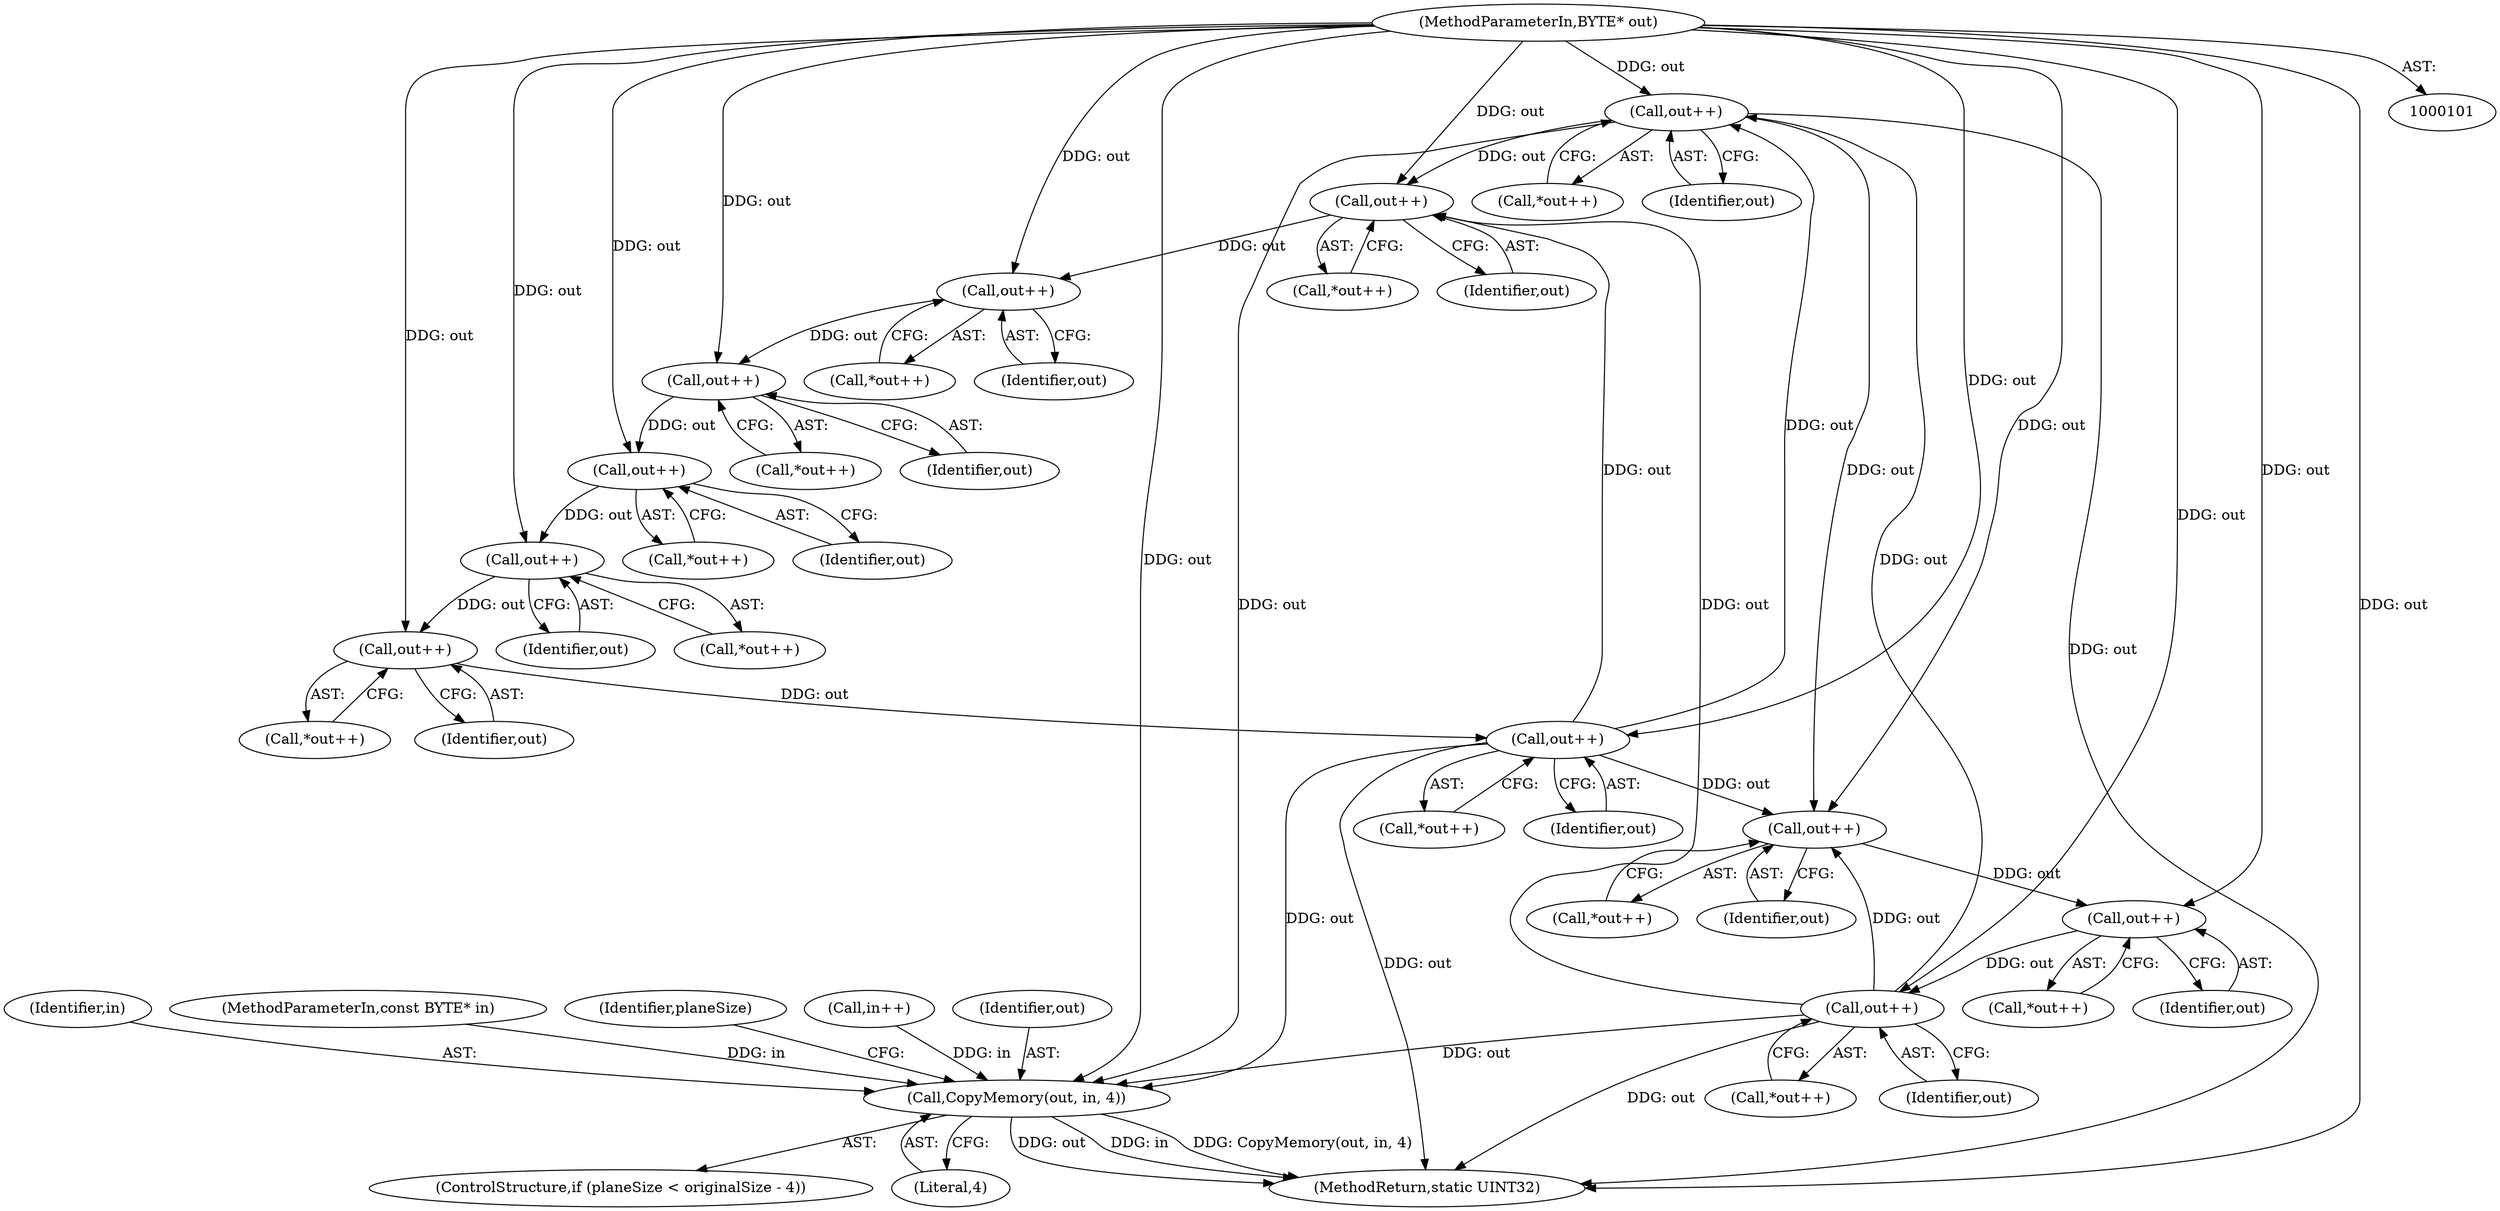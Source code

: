 digraph "0_FreeRDP_d1112c279bd1a327e8e4d0b5f371458bf2579659_7@pointer" {
"1000152" [label="(Call,out++)"];
"1000235" [label="(Call,out++)"];
"1000226" [label="(Call,out++)"];
"1000217" [label="(Call,out++)"];
"1000210" [label="(Call,out++)"];
"1000205" [label="(Call,out++)"];
"1000199" [label="(Call,out++)"];
"1000193" [label="(Call,out++)"];
"1000178" [label="(Call,out++)"];
"1000172" [label="(Call,out++)"];
"1000166" [label="(Call,out++)"];
"1000152" [label="(Call,out++)"];
"1000103" [label="(MethodParameterIn,BYTE* out)"];
"1000258" [label="(Call,CopyMemory(out, in, 4))"];
"1000267" [label="(MethodReturn,static UINT32)"];
"1000193" [label="(Call,out++)"];
"1000248" [label="(Call,in++)"];
"1000218" [label="(Identifier,out)"];
"1000103" [label="(MethodParameterIn,BYTE* out)"];
"1000173" [label="(Identifier,out)"];
"1000167" [label="(Identifier,out)"];
"1000178" [label="(Call,out++)"];
"1000205" [label="(Call,out++)"];
"1000258" [label="(Call,CopyMemory(out, in, 4))"];
"1000210" [label="(Call,out++)"];
"1000216" [label="(Call,*out++)"];
"1000206" [label="(Identifier,out)"];
"1000252" [label="(ControlStructure,if (planeSize < originalSize - 4))"];
"1000151" [label="(Call,*out++)"];
"1000225" [label="(Call,*out++)"];
"1000204" [label="(Call,*out++)"];
"1000192" [label="(Call,*out++)"];
"1000235" [label="(Call,out++)"];
"1000194" [label="(Identifier,out)"];
"1000172" [label="(Call,out++)"];
"1000260" [label="(Identifier,in)"];
"1000102" [label="(MethodParameterIn,const BYTE* in)"];
"1000198" [label="(Call,*out++)"];
"1000153" [label="(Identifier,out)"];
"1000166" [label="(Call,out++)"];
"1000200" [label="(Identifier,out)"];
"1000263" [label="(Identifier,planeSize)"];
"1000179" [label="(Identifier,out)"];
"1000227" [label="(Identifier,out)"];
"1000199" [label="(Call,out++)"];
"1000165" [label="(Call,*out++)"];
"1000177" [label="(Call,*out++)"];
"1000234" [label="(Call,*out++)"];
"1000217" [label="(Call,out++)"];
"1000261" [label="(Literal,4)"];
"1000211" [label="(Identifier,out)"];
"1000209" [label="(Call,*out++)"];
"1000171" [label="(Call,*out++)"];
"1000259" [label="(Identifier,out)"];
"1000226" [label="(Call,out++)"];
"1000152" [label="(Call,out++)"];
"1000236" [label="(Identifier,out)"];
"1000152" -> "1000151"  [label="AST: "];
"1000152" -> "1000153"  [label="CFG: "];
"1000153" -> "1000152"  [label="AST: "];
"1000151" -> "1000152"  [label="CFG: "];
"1000152" -> "1000267"  [label="DDG: out"];
"1000235" -> "1000152"  [label="DDG: out"];
"1000178" -> "1000152"  [label="DDG: out"];
"1000103" -> "1000152"  [label="DDG: out"];
"1000152" -> "1000166"  [label="DDG: out"];
"1000152" -> "1000193"  [label="DDG: out"];
"1000152" -> "1000258"  [label="DDG: out"];
"1000235" -> "1000234"  [label="AST: "];
"1000235" -> "1000236"  [label="CFG: "];
"1000236" -> "1000235"  [label="AST: "];
"1000234" -> "1000235"  [label="CFG: "];
"1000235" -> "1000267"  [label="DDG: out"];
"1000235" -> "1000166"  [label="DDG: out"];
"1000235" -> "1000193"  [label="DDG: out"];
"1000226" -> "1000235"  [label="DDG: out"];
"1000103" -> "1000235"  [label="DDG: out"];
"1000235" -> "1000258"  [label="DDG: out"];
"1000226" -> "1000225"  [label="AST: "];
"1000226" -> "1000227"  [label="CFG: "];
"1000227" -> "1000226"  [label="AST: "];
"1000225" -> "1000226"  [label="CFG: "];
"1000217" -> "1000226"  [label="DDG: out"];
"1000103" -> "1000226"  [label="DDG: out"];
"1000217" -> "1000216"  [label="AST: "];
"1000217" -> "1000218"  [label="CFG: "];
"1000218" -> "1000217"  [label="AST: "];
"1000216" -> "1000217"  [label="CFG: "];
"1000210" -> "1000217"  [label="DDG: out"];
"1000103" -> "1000217"  [label="DDG: out"];
"1000210" -> "1000209"  [label="AST: "];
"1000210" -> "1000211"  [label="CFG: "];
"1000211" -> "1000210"  [label="AST: "];
"1000209" -> "1000210"  [label="CFG: "];
"1000205" -> "1000210"  [label="DDG: out"];
"1000103" -> "1000210"  [label="DDG: out"];
"1000205" -> "1000204"  [label="AST: "];
"1000205" -> "1000206"  [label="CFG: "];
"1000206" -> "1000205"  [label="AST: "];
"1000204" -> "1000205"  [label="CFG: "];
"1000199" -> "1000205"  [label="DDG: out"];
"1000103" -> "1000205"  [label="DDG: out"];
"1000199" -> "1000198"  [label="AST: "];
"1000199" -> "1000200"  [label="CFG: "];
"1000200" -> "1000199"  [label="AST: "];
"1000198" -> "1000199"  [label="CFG: "];
"1000193" -> "1000199"  [label="DDG: out"];
"1000103" -> "1000199"  [label="DDG: out"];
"1000193" -> "1000192"  [label="AST: "];
"1000193" -> "1000194"  [label="CFG: "];
"1000194" -> "1000193"  [label="AST: "];
"1000192" -> "1000193"  [label="CFG: "];
"1000178" -> "1000193"  [label="DDG: out"];
"1000103" -> "1000193"  [label="DDG: out"];
"1000178" -> "1000177"  [label="AST: "];
"1000178" -> "1000179"  [label="CFG: "];
"1000179" -> "1000178"  [label="AST: "];
"1000177" -> "1000178"  [label="CFG: "];
"1000178" -> "1000267"  [label="DDG: out"];
"1000178" -> "1000166"  [label="DDG: out"];
"1000172" -> "1000178"  [label="DDG: out"];
"1000103" -> "1000178"  [label="DDG: out"];
"1000178" -> "1000258"  [label="DDG: out"];
"1000172" -> "1000171"  [label="AST: "];
"1000172" -> "1000173"  [label="CFG: "];
"1000173" -> "1000172"  [label="AST: "];
"1000171" -> "1000172"  [label="CFG: "];
"1000166" -> "1000172"  [label="DDG: out"];
"1000103" -> "1000172"  [label="DDG: out"];
"1000166" -> "1000165"  [label="AST: "];
"1000166" -> "1000167"  [label="CFG: "];
"1000167" -> "1000166"  [label="AST: "];
"1000165" -> "1000166"  [label="CFG: "];
"1000103" -> "1000166"  [label="DDG: out"];
"1000103" -> "1000101"  [label="AST: "];
"1000103" -> "1000267"  [label="DDG: out"];
"1000103" -> "1000258"  [label="DDG: out"];
"1000258" -> "1000252"  [label="AST: "];
"1000258" -> "1000261"  [label="CFG: "];
"1000259" -> "1000258"  [label="AST: "];
"1000260" -> "1000258"  [label="AST: "];
"1000261" -> "1000258"  [label="AST: "];
"1000263" -> "1000258"  [label="CFG: "];
"1000258" -> "1000267"  [label="DDG: out"];
"1000258" -> "1000267"  [label="DDG: in"];
"1000258" -> "1000267"  [label="DDG: CopyMemory(out, in, 4)"];
"1000248" -> "1000258"  [label="DDG: in"];
"1000102" -> "1000258"  [label="DDG: in"];
}
